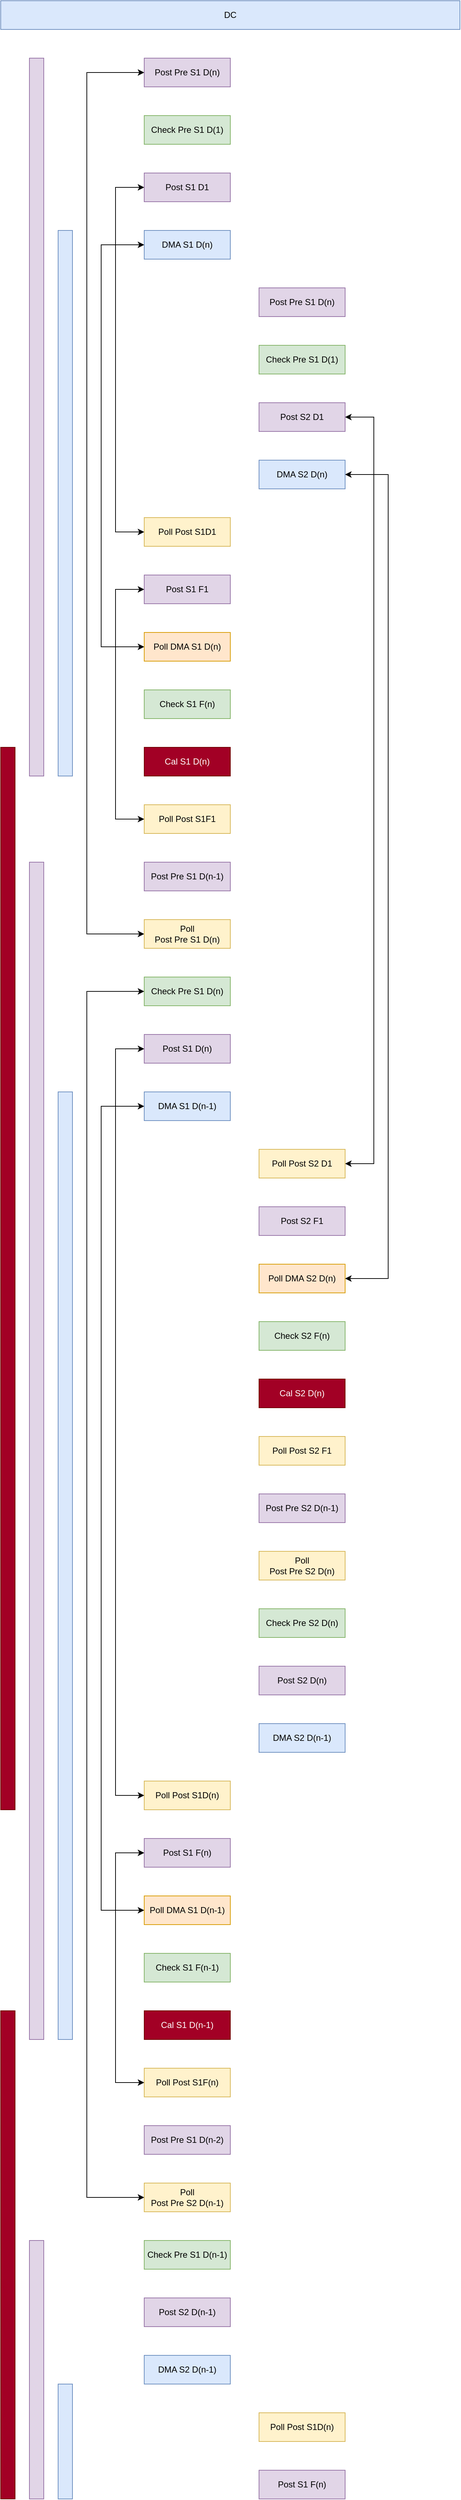 <mxfile version="22.1.18" type="github">
  <diagram name="Page-1" id="3Tf1uQsE-VSfRwFhdxx6">
    <mxGraphModel dx="1535" dy="3715" grid="1" gridSize="10" guides="1" tooltips="1" connect="1" arrows="1" fold="1" page="1" pageScale="1" pageWidth="850" pageHeight="1100" math="0" shadow="0">
      <root>
        <mxCell id="0" />
        <mxCell id="1" parent="0" />
        <mxCell id="5yzuzg_MkdJ3tbxDxPKs-1" value="DC" style="rounded=0;whiteSpace=wrap;html=1;fillColor=#dae8fc;strokeColor=#6c8ebf;" vertex="1" parent="1">
          <mxGeometry x="1000" y="-1280" width="640" height="40" as="geometry" />
        </mxCell>
        <mxCell id="5yzuzg_MkdJ3tbxDxPKs-2" value="Post S1 D1" style="rounded=0;whiteSpace=wrap;html=1;fillColor=#e1d5e7;strokeColor=#9673a6;" vertex="1" parent="1">
          <mxGeometry x="1200" y="-1040" width="120" height="40" as="geometry" />
        </mxCell>
        <mxCell id="5yzuzg_MkdJ3tbxDxPKs-3" value="Poll Post S1D1" style="rounded=0;whiteSpace=wrap;html=1;fillColor=#fff2cc;strokeColor=#d6b656;" vertex="1" parent="1">
          <mxGeometry x="1200" y="-560" width="120" height="40" as="geometry" />
        </mxCell>
        <mxCell id="5yzuzg_MkdJ3tbxDxPKs-6" value="Check S1 F(n)" style="rounded=0;whiteSpace=wrap;html=1;fillColor=#d5e8d4;strokeColor=#82b366;" vertex="1" parent="1">
          <mxGeometry x="1200" y="-320" width="120" height="40" as="geometry" />
        </mxCell>
        <mxCell id="5yzuzg_MkdJ3tbxDxPKs-8" value="Post S2 D1" style="rounded=0;whiteSpace=wrap;html=1;fillColor=#e1d5e7;strokeColor=#9673a6;" vertex="1" parent="1">
          <mxGeometry x="1360" y="-720" width="120" height="40" as="geometry" />
        </mxCell>
        <mxCell id="5yzuzg_MkdJ3tbxDxPKs-9" value="DMA S1 D(n)" style="rounded=0;whiteSpace=wrap;html=1;fillColor=#dae8fc;strokeColor=#6c8ebf;" vertex="1" parent="1">
          <mxGeometry x="1200" y="-960" width="120" height="40" as="geometry" />
        </mxCell>
        <mxCell id="5yzuzg_MkdJ3tbxDxPKs-12" value="DMA S2 D(n)" style="rounded=0;whiteSpace=wrap;html=1;fillColor=#dae8fc;strokeColor=#6c8ebf;" vertex="1" parent="1">
          <mxGeometry x="1360" y="-640" width="120" height="40" as="geometry" />
        </mxCell>
        <mxCell id="5yzuzg_MkdJ3tbxDxPKs-13" value="Poll DMA S1 D(n)" style="rounded=0;whiteSpace=wrap;html=1;fillColor=#ffe6cc;strokeColor=#d79b00;" vertex="1" parent="1">
          <mxGeometry x="1200" y="-400" width="120" height="40" as="geometry" />
        </mxCell>
        <mxCell id="5yzuzg_MkdJ3tbxDxPKs-14" value="Cal S1 D(n)" style="rounded=0;whiteSpace=wrap;html=1;fillColor=#a20025;strokeColor=#6F0000;fontColor=#ffffff;" vertex="1" parent="1">
          <mxGeometry x="1200" y="-240" width="120" height="40" as="geometry" />
        </mxCell>
        <mxCell id="5yzuzg_MkdJ3tbxDxPKs-15" value="Post S1 D(n)" style="rounded=0;whiteSpace=wrap;html=1;fillColor=#e1d5e7;strokeColor=#9673a6;" vertex="1" parent="1">
          <mxGeometry x="1200" y="160" width="120" height="40" as="geometry" />
        </mxCell>
        <mxCell id="5yzuzg_MkdJ3tbxDxPKs-16" value="DMA S1 D(n-1)" style="rounded=0;whiteSpace=wrap;html=1;fillColor=#dae8fc;strokeColor=#6c8ebf;" vertex="1" parent="1">
          <mxGeometry x="1200" y="240" width="120" height="40" as="geometry" />
        </mxCell>
        <mxCell id="5yzuzg_MkdJ3tbxDxPKs-21" value="Post S1 F1" style="rounded=0;whiteSpace=wrap;html=1;fillColor=#e1d5e7;strokeColor=#9673a6;" vertex="1" parent="1">
          <mxGeometry x="1200" y="-480" width="120" height="40" as="geometry" />
        </mxCell>
        <mxCell id="5yzuzg_MkdJ3tbxDxPKs-23" value="Poll Post S1F1" style="rounded=0;whiteSpace=wrap;html=1;fillColor=#fff2cc;strokeColor=#d6b656;" vertex="1" parent="1">
          <mxGeometry x="1200" y="-160" width="120" height="40" as="geometry" />
        </mxCell>
        <mxCell id="5yzuzg_MkdJ3tbxDxPKs-29" value="Poll Post S2 D1" style="rounded=0;whiteSpace=wrap;html=1;fillColor=#fff2cc;strokeColor=#d6b656;" vertex="1" parent="1">
          <mxGeometry x="1360" y="320" width="120" height="40" as="geometry" />
        </mxCell>
        <mxCell id="5yzuzg_MkdJ3tbxDxPKs-30" value="Post S2 F1" style="rounded=0;whiteSpace=wrap;html=1;fillColor=#e1d5e7;strokeColor=#9673a6;" vertex="1" parent="1">
          <mxGeometry x="1360" y="400" width="120" height="40" as="geometry" />
        </mxCell>
        <mxCell id="5yzuzg_MkdJ3tbxDxPKs-32" value="Check S2 F(n)" style="rounded=0;whiteSpace=wrap;html=1;fillColor=#d5e8d4;strokeColor=#82b366;" vertex="1" parent="1">
          <mxGeometry x="1360" y="560" width="120" height="40" as="geometry" />
        </mxCell>
        <mxCell id="5yzuzg_MkdJ3tbxDxPKs-33" value="Poll DMA S2 D(n)" style="rounded=0;whiteSpace=wrap;html=1;fillColor=#ffe6cc;strokeColor=#d79b00;" vertex="1" parent="1">
          <mxGeometry x="1360" y="480" width="120" height="40" as="geometry" />
        </mxCell>
        <mxCell id="5yzuzg_MkdJ3tbxDxPKs-34" value="Cal S2 D(n)" style="rounded=0;whiteSpace=wrap;html=1;fillColor=#a20025;strokeColor=#6F0000;fontColor=#ffffff;" vertex="1" parent="1">
          <mxGeometry x="1360" y="640" width="120" height="40" as="geometry" />
        </mxCell>
        <mxCell id="5yzuzg_MkdJ3tbxDxPKs-36" value="Poll Post S2 F1" style="rounded=0;whiteSpace=wrap;html=1;fillColor=#fff2cc;strokeColor=#d6b656;" vertex="1" parent="1">
          <mxGeometry x="1360" y="720" width="120" height="40" as="geometry" />
        </mxCell>
        <mxCell id="5yzuzg_MkdJ3tbxDxPKs-43" value="Poll Post S1D(n)" style="rounded=0;whiteSpace=wrap;html=1;fillColor=#fff2cc;strokeColor=#d6b656;" vertex="1" parent="1">
          <mxGeometry x="1200" y="1200" width="120" height="40" as="geometry" />
        </mxCell>
        <mxCell id="5yzuzg_MkdJ3tbxDxPKs-44" value="Check S1 F(n-1)" style="rounded=0;whiteSpace=wrap;html=1;fillColor=#d5e8d4;strokeColor=#82b366;" vertex="1" parent="1">
          <mxGeometry x="1200" y="1440" width="120" height="40" as="geometry" />
        </mxCell>
        <mxCell id="5yzuzg_MkdJ3tbxDxPKs-45" value="Poll DMA S1 D(n-1)" style="rounded=0;whiteSpace=wrap;html=1;fillColor=#ffe6cc;strokeColor=#d79b00;" vertex="1" parent="1">
          <mxGeometry x="1200" y="1360" width="120" height="40" as="geometry" />
        </mxCell>
        <mxCell id="5yzuzg_MkdJ3tbxDxPKs-46" value="Cal S1 D(n-1)" style="rounded=0;whiteSpace=wrap;html=1;fillColor=#a20025;strokeColor=#6F0000;fontColor=#ffffff;" vertex="1" parent="1">
          <mxGeometry x="1200" y="1520" width="120" height="40" as="geometry" />
        </mxCell>
        <mxCell id="5yzuzg_MkdJ3tbxDxPKs-47" value="Post S1 F(n)" style="rounded=0;whiteSpace=wrap;html=1;fillColor=#e1d5e7;strokeColor=#9673a6;" vertex="1" parent="1">
          <mxGeometry x="1200" y="1280" width="120" height="40" as="geometry" />
        </mxCell>
        <mxCell id="5yzuzg_MkdJ3tbxDxPKs-48" value="Poll Post S1F(n)" style="rounded=0;whiteSpace=wrap;html=1;fillColor=#fff2cc;strokeColor=#d6b656;" vertex="1" parent="1">
          <mxGeometry x="1200" y="1600" width="120" height="40" as="geometry" />
        </mxCell>
        <mxCell id="5yzuzg_MkdJ3tbxDxPKs-49" value="" style="endArrow=classic;startArrow=classic;html=1;rounded=0;entryX=0;entryY=0.5;entryDx=0;entryDy=0;exitX=0;exitY=0.5;exitDx=0;exitDy=0;" edge="1" parent="1" source="5yzuzg_MkdJ3tbxDxPKs-3" target="5yzuzg_MkdJ3tbxDxPKs-2">
          <mxGeometry width="50" height="50" relative="1" as="geometry">
            <mxPoint x="1160" y="-600" as="sourcePoint" />
            <mxPoint x="1210" y="-650" as="targetPoint" />
            <Array as="points">
              <mxPoint x="1160" y="-540" />
              <mxPoint x="1160" y="-1020" />
            </Array>
          </mxGeometry>
        </mxCell>
        <mxCell id="5yzuzg_MkdJ3tbxDxPKs-50" value="" style="endArrow=classic;startArrow=classic;html=1;rounded=0;entryX=0;entryY=0.5;entryDx=0;entryDy=0;exitX=0;exitY=0.5;exitDx=0;exitDy=0;" edge="1" parent="1" source="5yzuzg_MkdJ3tbxDxPKs-13" target="5yzuzg_MkdJ3tbxDxPKs-9">
          <mxGeometry width="50" height="50" relative="1" as="geometry">
            <mxPoint x="1200" y="-460" as="sourcePoint" />
            <mxPoint x="1200" y="-780" as="targetPoint" />
            <Array as="points">
              <mxPoint x="1140" y="-380" />
              <mxPoint x="1140" y="-940" />
            </Array>
          </mxGeometry>
        </mxCell>
        <mxCell id="5yzuzg_MkdJ3tbxDxPKs-51" value="" style="endArrow=classic;startArrow=classic;html=1;rounded=0;entryX=0;entryY=0.5;entryDx=0;entryDy=0;exitX=0;exitY=0.5;exitDx=0;exitDy=0;" edge="1" parent="1">
          <mxGeometry width="50" height="50" relative="1" as="geometry">
            <mxPoint x="1200" y="-140" as="sourcePoint" />
            <mxPoint x="1200" y="-460" as="targetPoint" />
            <Array as="points">
              <mxPoint x="1160" y="-140" />
              <mxPoint x="1160" y="-460" />
            </Array>
          </mxGeometry>
        </mxCell>
        <mxCell id="5yzuzg_MkdJ3tbxDxPKs-52" value="" style="endArrow=classic;startArrow=classic;html=1;rounded=0;entryX=1;entryY=0.5;entryDx=0;entryDy=0;exitX=1;exitY=0.5;exitDx=0;exitDy=0;" edge="1" parent="1" source="5yzuzg_MkdJ3tbxDxPKs-29" target="5yzuzg_MkdJ3tbxDxPKs-8">
          <mxGeometry width="50" height="50" relative="1" as="geometry">
            <mxPoint x="1660" y="-420" as="sourcePoint" />
            <mxPoint x="1660" y="-740" as="targetPoint" />
            <Array as="points">
              <mxPoint x="1520" y="340" />
              <mxPoint x="1520" y="-700" />
            </Array>
          </mxGeometry>
        </mxCell>
        <mxCell id="5yzuzg_MkdJ3tbxDxPKs-53" value="" style="endArrow=classic;startArrow=classic;html=1;rounded=0;entryX=1;entryY=0.5;entryDx=0;entryDy=0;exitX=1;exitY=0.5;exitDx=0;exitDy=0;" edge="1" parent="1" source="5yzuzg_MkdJ3tbxDxPKs-33" target="5yzuzg_MkdJ3tbxDxPKs-12">
          <mxGeometry width="50" height="50" relative="1" as="geometry">
            <mxPoint x="1480" y="-60" as="sourcePoint" />
            <mxPoint x="1480" y="-700" as="targetPoint" />
            <Array as="points">
              <mxPoint x="1540" y="500" />
              <mxPoint x="1540" y="-620" />
            </Array>
          </mxGeometry>
        </mxCell>
        <mxCell id="5yzuzg_MkdJ3tbxDxPKs-54" value="" style="rounded=0;whiteSpace=wrap;html=1;fillColor=#e1d5e7;strokeColor=#9673a6;" vertex="1" parent="1">
          <mxGeometry x="1040" y="-1200" width="20" height="1000" as="geometry" />
        </mxCell>
        <mxCell id="5yzuzg_MkdJ3tbxDxPKs-55" value="" style="rounded=0;whiteSpace=wrap;html=1;fillColor=#dae8fc;strokeColor=#6c8ebf;" vertex="1" parent="1">
          <mxGeometry x="1080" y="-960" width="20" height="760" as="geometry" />
        </mxCell>
        <mxCell id="5yzuzg_MkdJ3tbxDxPKs-57" value="" style="endArrow=classic;startArrow=classic;html=1;rounded=0;exitX=0;exitY=0.5;exitDx=0;exitDy=0;entryX=0;entryY=0.5;entryDx=0;entryDy=0;" edge="1" parent="1" source="5yzuzg_MkdJ3tbxDxPKs-15" target="5yzuzg_MkdJ3tbxDxPKs-43">
          <mxGeometry width="50" height="50" relative="1" as="geometry">
            <mxPoint x="1220" y="180" as="sourcePoint" />
            <mxPoint x="1220" y="580" as="targetPoint" />
            <Array as="points">
              <mxPoint x="1160" y="180" />
              <mxPoint x="1160" y="1220" />
            </Array>
          </mxGeometry>
        </mxCell>
        <mxCell id="5yzuzg_MkdJ3tbxDxPKs-58" value="Post Pre S1 D(n)" style="rounded=0;whiteSpace=wrap;html=1;fillColor=#e1d5e7;strokeColor=#9673a6;" vertex="1" parent="1">
          <mxGeometry x="1200" y="-1200" width="120" height="40" as="geometry" />
        </mxCell>
        <mxCell id="5yzuzg_MkdJ3tbxDxPKs-59" value="Check Pre S1 D(1)" style="rounded=0;whiteSpace=wrap;html=1;fillColor=#d5e8d4;strokeColor=#82b366;" vertex="1" parent="1">
          <mxGeometry x="1200" y="-1120" width="120" height="40" as="geometry" />
        </mxCell>
        <mxCell id="5yzuzg_MkdJ3tbxDxPKs-61" value="" style="endArrow=classic;startArrow=classic;html=1;rounded=0;entryX=0;entryY=0.5;entryDx=0;entryDy=0;exitX=0;exitY=0.5;exitDx=0;exitDy=0;" edge="1" parent="1" source="5yzuzg_MkdJ3tbxDxPKs-64" target="5yzuzg_MkdJ3tbxDxPKs-58">
          <mxGeometry width="50" height="50" relative="1" as="geometry">
            <mxPoint x="1180" y="-110" as="sourcePoint" />
            <mxPoint x="1190" y="-1300" as="targetPoint" />
            <Array as="points">
              <mxPoint x="1120" y="20" />
              <mxPoint x="1120" y="-1180" />
            </Array>
          </mxGeometry>
        </mxCell>
        <mxCell id="5yzuzg_MkdJ3tbxDxPKs-62" value="Post Pre S1 D(n-1)" style="rounded=0;whiteSpace=wrap;html=1;fillColor=#e1d5e7;strokeColor=#9673a6;" vertex="1" parent="1">
          <mxGeometry x="1200" y="-80" width="120" height="40" as="geometry" />
        </mxCell>
        <mxCell id="5yzuzg_MkdJ3tbxDxPKs-63" value="Check Pre S1 D(n)" style="rounded=0;whiteSpace=wrap;html=1;fillColor=#d5e8d4;strokeColor=#82b366;" vertex="1" parent="1">
          <mxGeometry x="1200" y="80" width="120" height="40" as="geometry" />
        </mxCell>
        <mxCell id="5yzuzg_MkdJ3tbxDxPKs-64" value="Poll &lt;br&gt;Post Pre S1 D(n)" style="rounded=0;whiteSpace=wrap;html=1;fillColor=#fff2cc;strokeColor=#d6b656;" vertex="1" parent="1">
          <mxGeometry x="1200" width="120" height="40" as="geometry" />
        </mxCell>
        <mxCell id="5yzuzg_MkdJ3tbxDxPKs-66" value="Post Pre S1 D(n)" style="rounded=0;whiteSpace=wrap;html=1;fillColor=#e1d5e7;strokeColor=#9673a6;" vertex="1" parent="1">
          <mxGeometry x="1360" y="-880" width="120" height="40" as="geometry" />
        </mxCell>
        <mxCell id="5yzuzg_MkdJ3tbxDxPKs-67" value="Check Pre S1 D(1)" style="rounded=0;whiteSpace=wrap;html=1;fillColor=#d5e8d4;strokeColor=#82b366;" vertex="1" parent="1">
          <mxGeometry x="1360" y="-800" width="120" height="40" as="geometry" />
        </mxCell>
        <mxCell id="5yzuzg_MkdJ3tbxDxPKs-72" value="Post S2 D(n)" style="rounded=0;whiteSpace=wrap;html=1;fillColor=#e1d5e7;strokeColor=#9673a6;" vertex="1" parent="1">
          <mxGeometry x="1360" y="1040" width="120" height="40" as="geometry" />
        </mxCell>
        <mxCell id="5yzuzg_MkdJ3tbxDxPKs-73" value="DMA S2 D(n-1)" style="rounded=0;whiteSpace=wrap;html=1;fillColor=#dae8fc;strokeColor=#6c8ebf;" vertex="1" parent="1">
          <mxGeometry x="1360" y="1120" width="120" height="40" as="geometry" />
        </mxCell>
        <mxCell id="5yzuzg_MkdJ3tbxDxPKs-74" value="Post Pre S2 D(n-1)" style="rounded=0;whiteSpace=wrap;html=1;fillColor=#e1d5e7;strokeColor=#9673a6;" vertex="1" parent="1">
          <mxGeometry x="1360" y="800" width="120" height="40" as="geometry" />
        </mxCell>
        <mxCell id="5yzuzg_MkdJ3tbxDxPKs-75" value="Check Pre S2 D(n)" style="rounded=0;whiteSpace=wrap;html=1;fillColor=#d5e8d4;strokeColor=#82b366;" vertex="1" parent="1">
          <mxGeometry x="1360" y="960" width="120" height="40" as="geometry" />
        </mxCell>
        <mxCell id="5yzuzg_MkdJ3tbxDxPKs-76" value="Poll &lt;br&gt;Post Pre S2 D(n)" style="rounded=0;whiteSpace=wrap;html=1;fillColor=#fff2cc;strokeColor=#d6b656;" vertex="1" parent="1">
          <mxGeometry x="1360" y="880" width="120" height="40" as="geometry" />
        </mxCell>
        <mxCell id="5yzuzg_MkdJ3tbxDxPKs-78" value="" style="endArrow=classic;startArrow=classic;html=1;rounded=0;exitX=0;exitY=0.5;exitDx=0;exitDy=0;entryX=0;entryY=0.5;entryDx=0;entryDy=0;" edge="1" parent="1" source="5yzuzg_MkdJ3tbxDxPKs-16" target="5yzuzg_MkdJ3tbxDxPKs-45">
          <mxGeometry width="50" height="50" relative="1" as="geometry">
            <mxPoint x="1200" y="180" as="sourcePoint" />
            <mxPoint x="1200" y="1300" as="targetPoint" />
            <Array as="points">
              <mxPoint x="1140" y="260" />
              <mxPoint x="1140" y="1380" />
            </Array>
          </mxGeometry>
        </mxCell>
        <mxCell id="5yzuzg_MkdJ3tbxDxPKs-79" value="" style="endArrow=classic;startArrow=classic;html=1;rounded=0;entryX=0;entryY=0.5;entryDx=0;entryDy=0;exitX=0;exitY=0.5;exitDx=0;exitDy=0;" edge="1" parent="1" source="5yzuzg_MkdJ3tbxDxPKs-48" target="5yzuzg_MkdJ3tbxDxPKs-47">
          <mxGeometry width="50" height="50" relative="1" as="geometry">
            <mxPoint x="1190" y="1550" as="sourcePoint" />
            <mxPoint x="1460" y="1270" as="targetPoint" />
            <Array as="points">
              <mxPoint x="1160" y="1620" />
              <mxPoint x="1160" y="1300" />
            </Array>
          </mxGeometry>
        </mxCell>
        <mxCell id="5yzuzg_MkdJ3tbxDxPKs-81" value="Post S2 D(n-1)" style="rounded=0;whiteSpace=wrap;html=1;fillColor=#e1d5e7;strokeColor=#9673a6;" vertex="1" parent="1">
          <mxGeometry x="1200" y="1920" width="120" height="40" as="geometry" />
        </mxCell>
        <mxCell id="5yzuzg_MkdJ3tbxDxPKs-82" value="DMA S2 D(n-1)" style="rounded=0;whiteSpace=wrap;html=1;fillColor=#dae8fc;strokeColor=#6c8ebf;" vertex="1" parent="1">
          <mxGeometry x="1200" y="2000" width="120" height="40" as="geometry" />
        </mxCell>
        <mxCell id="5yzuzg_MkdJ3tbxDxPKs-83" value="Post Pre S1 D(n-2)" style="rounded=0;whiteSpace=wrap;html=1;fillColor=#e1d5e7;strokeColor=#9673a6;" vertex="1" parent="1">
          <mxGeometry x="1200" y="1680" width="120" height="40" as="geometry" />
        </mxCell>
        <mxCell id="5yzuzg_MkdJ3tbxDxPKs-84" value="Check Pre S1 D(n-1)" style="rounded=0;whiteSpace=wrap;html=1;fillColor=#d5e8d4;strokeColor=#82b366;" vertex="1" parent="1">
          <mxGeometry x="1200" y="1840" width="120" height="40" as="geometry" />
        </mxCell>
        <mxCell id="5yzuzg_MkdJ3tbxDxPKs-85" value="Poll &lt;br&gt;Post Pre S2 D(n-1)" style="rounded=0;whiteSpace=wrap;html=1;fillColor=#fff2cc;strokeColor=#d6b656;" vertex="1" parent="1">
          <mxGeometry x="1200" y="1760" width="120" height="40" as="geometry" />
        </mxCell>
        <mxCell id="5yzuzg_MkdJ3tbxDxPKs-86" value="" style="rounded=0;whiteSpace=wrap;html=1;fillColor=#a20025;strokeColor=#6F0000;fontColor=#ffffff;" vertex="1" parent="1">
          <mxGeometry x="1000" y="-240" width="20" height="1480" as="geometry" />
        </mxCell>
        <mxCell id="5yzuzg_MkdJ3tbxDxPKs-87" value="" style="rounded=0;whiteSpace=wrap;html=1;fillColor=#dae8fc;strokeColor=#6c8ebf;" vertex="1" parent="1">
          <mxGeometry x="1080" y="240" width="20" height="1320" as="geometry" />
        </mxCell>
        <mxCell id="5yzuzg_MkdJ3tbxDxPKs-88" value="" style="rounded=0;whiteSpace=wrap;html=1;fillColor=#e1d5e7;strokeColor=#9673a6;" vertex="1" parent="1">
          <mxGeometry x="1040" y="-80" width="20" height="1640" as="geometry" />
        </mxCell>
        <mxCell id="5yzuzg_MkdJ3tbxDxPKs-89" value="" style="rounded=0;whiteSpace=wrap;html=1;fillColor=#a20025;strokeColor=#6F0000;fontColor=#ffffff;" vertex="1" parent="1">
          <mxGeometry x="1000" y="1520" width="20" height="680" as="geometry" />
        </mxCell>
        <mxCell id="5yzuzg_MkdJ3tbxDxPKs-90" value="" style="rounded=0;whiteSpace=wrap;html=1;fillColor=#e1d5e7;strokeColor=#9673a6;" vertex="1" parent="1">
          <mxGeometry x="1040" y="1840" width="20" height="360" as="geometry" />
        </mxCell>
        <mxCell id="5yzuzg_MkdJ3tbxDxPKs-91" value="" style="rounded=0;whiteSpace=wrap;html=1;fillColor=#dae8fc;strokeColor=#6c8ebf;" vertex="1" parent="1">
          <mxGeometry x="1080" y="2040" width="20" height="160" as="geometry" />
        </mxCell>
        <mxCell id="5yzuzg_MkdJ3tbxDxPKs-92" value="" style="endArrow=classic;startArrow=classic;html=1;rounded=0;entryX=0;entryY=0.5;entryDx=0;entryDy=0;exitX=0;exitY=0.5;exitDx=0;exitDy=0;" edge="1" parent="1" source="5yzuzg_MkdJ3tbxDxPKs-85" target="5yzuzg_MkdJ3tbxDxPKs-63">
          <mxGeometry width="50" height="50" relative="1" as="geometry">
            <mxPoint x="1270" y="50" as="sourcePoint" />
            <mxPoint x="1320" as="targetPoint" />
            <Array as="points">
              <mxPoint x="1120" y="1780" />
              <mxPoint x="1120" y="100" />
            </Array>
          </mxGeometry>
        </mxCell>
        <mxCell id="5yzuzg_MkdJ3tbxDxPKs-93" value="Poll Post S1D(n)" style="rounded=0;whiteSpace=wrap;html=1;fillColor=#fff2cc;strokeColor=#d6b656;" vertex="1" parent="1">
          <mxGeometry x="1360" y="2080" width="120" height="40" as="geometry" />
        </mxCell>
        <mxCell id="5yzuzg_MkdJ3tbxDxPKs-94" value="Post S1 F(n)" style="rounded=0;whiteSpace=wrap;html=1;fillColor=#e1d5e7;strokeColor=#9673a6;" vertex="1" parent="1">
          <mxGeometry x="1360" y="2160" width="120" height="40" as="geometry" />
        </mxCell>
      </root>
    </mxGraphModel>
  </diagram>
</mxfile>
